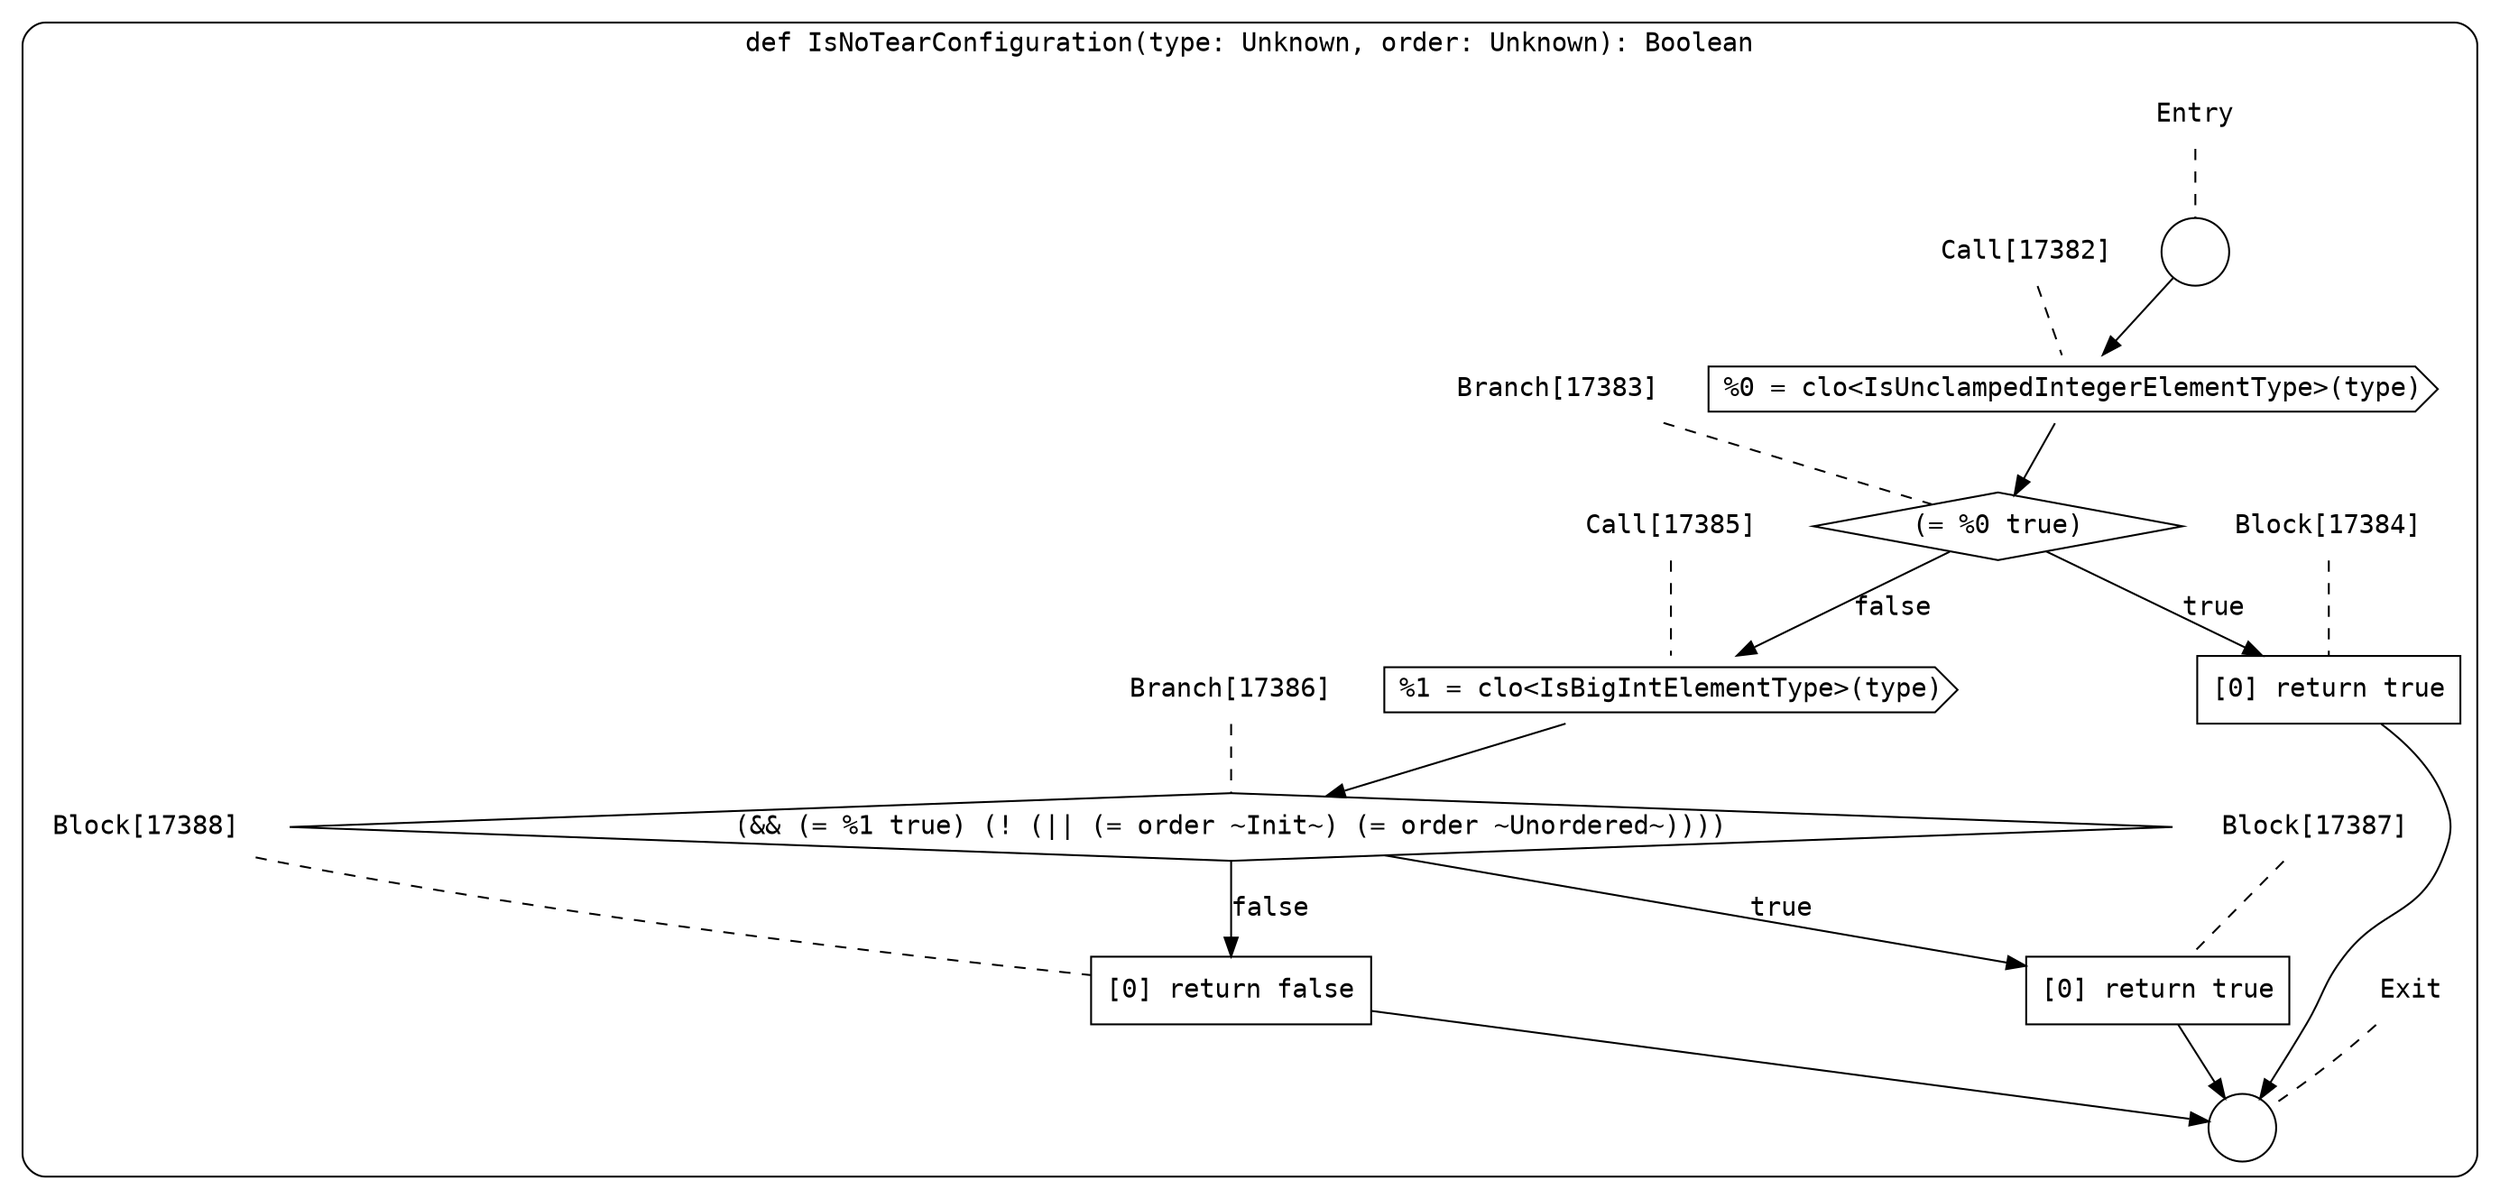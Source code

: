 digraph {
  graph [fontname = "Consolas"]
  node [fontname = "Consolas"]
  edge [fontname = "Consolas"]
  subgraph cluster2477 {
    label = "def IsNoTearConfiguration(type: Unknown, order: Unknown): Boolean"
    style = rounded
    cluster2477_entry_name [shape=none, label=<<font color="black">Entry</font>>]
    cluster2477_entry_name -> cluster2477_entry [arrowhead=none, color="black", style=dashed]
    cluster2477_entry [shape=circle label=" " color="black" fillcolor="white" style=filled]
    cluster2477_entry -> node17382 [color="black"]
    cluster2477_exit_name [shape=none, label=<<font color="black">Exit</font>>]
    cluster2477_exit_name -> cluster2477_exit [arrowhead=none, color="black", style=dashed]
    cluster2477_exit [shape=circle label=" " color="black" fillcolor="white" style=filled]
    node17382_name [shape=none, label=<<font color="black">Call[17382]</font>>]
    node17382_name -> node17382 [arrowhead=none, color="black", style=dashed]
    node17382 [shape=cds, label=<<font color="black">%0 = clo&lt;IsUnclampedIntegerElementType&gt;(type)</font>> color="black" fillcolor="white", style=filled]
    node17382 -> node17383 [color="black"]
    node17383_name [shape=none, label=<<font color="black">Branch[17383]</font>>]
    node17383_name -> node17383 [arrowhead=none, color="black", style=dashed]
    node17383 [shape=diamond, label=<<font color="black">(= %0 true)</font>> color="black" fillcolor="white", style=filled]
    node17383 -> node17384 [label=<<font color="black">true</font>> color="black"]
    node17383 -> node17385 [label=<<font color="black">false</font>> color="black"]
    node17384_name [shape=none, label=<<font color="black">Block[17384]</font>>]
    node17384_name -> node17384 [arrowhead=none, color="black", style=dashed]
    node17384 [shape=box, label=<<font color="black">[0] return true<BR ALIGN="LEFT"/></font>> color="black" fillcolor="white", style=filled]
    node17384 -> cluster2477_exit [color="black"]
    node17385_name [shape=none, label=<<font color="black">Call[17385]</font>>]
    node17385_name -> node17385 [arrowhead=none, color="black", style=dashed]
    node17385 [shape=cds, label=<<font color="black">%1 = clo&lt;IsBigIntElementType&gt;(type)</font>> color="black" fillcolor="white", style=filled]
    node17385 -> node17386 [color="black"]
    node17386_name [shape=none, label=<<font color="black">Branch[17386]</font>>]
    node17386_name -> node17386 [arrowhead=none, color="black", style=dashed]
    node17386 [shape=diamond, label=<<font color="black">(&amp;&amp; (= %1 true) (! (|| (= order ~Init~) (= order ~Unordered~))))</font>> color="black" fillcolor="white", style=filled]
    node17386 -> node17387 [label=<<font color="black">true</font>> color="black"]
    node17386 -> node17388 [label=<<font color="black">false</font>> color="black"]
    node17387_name [shape=none, label=<<font color="black">Block[17387]</font>>]
    node17387_name -> node17387 [arrowhead=none, color="black", style=dashed]
    node17387 [shape=box, label=<<font color="black">[0] return true<BR ALIGN="LEFT"/></font>> color="black" fillcolor="white", style=filled]
    node17387 -> cluster2477_exit [color="black"]
    node17388_name [shape=none, label=<<font color="black">Block[17388]</font>>]
    node17388_name -> node17388 [arrowhead=none, color="black", style=dashed]
    node17388 [shape=box, label=<<font color="black">[0] return false<BR ALIGN="LEFT"/></font>> color="black" fillcolor="white", style=filled]
    node17388 -> cluster2477_exit [color="black"]
  }
}